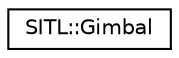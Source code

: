 digraph "Graphical Class Hierarchy"
{
 // INTERACTIVE_SVG=YES
  edge [fontname="Helvetica",fontsize="10",labelfontname="Helvetica",labelfontsize="10"];
  node [fontname="Helvetica",fontsize="10",shape=record];
  rankdir="LR";
  Node1 [label="SITL::Gimbal",height=0.2,width=0.4,color="black", fillcolor="white", style="filled",URL="$classSITL_1_1Gimbal.html"];
}

